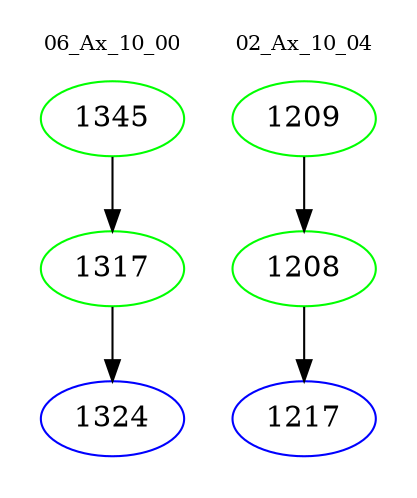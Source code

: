 digraph{
subgraph cluster_0 {
color = white
label = "06_Ax_10_00";
fontsize=10;
T0_1345 [label="1345", color="green"]
T0_1345 -> T0_1317 [color="black"]
T0_1317 [label="1317", color="green"]
T0_1317 -> T0_1324 [color="black"]
T0_1324 [label="1324", color="blue"]
}
subgraph cluster_1 {
color = white
label = "02_Ax_10_04";
fontsize=10;
T1_1209 [label="1209", color="green"]
T1_1209 -> T1_1208 [color="black"]
T1_1208 [label="1208", color="green"]
T1_1208 -> T1_1217 [color="black"]
T1_1217 [label="1217", color="blue"]
}
}
